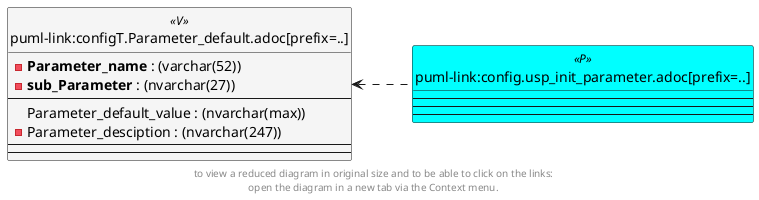 @startuml
left to right direction
'top to bottom direction
hide circle
'avoide "." issues:
set namespaceSeparator none


skinparam class {
  BackgroundColor White
  BackgroundColor<<FN>> Yellow
  BackgroundColor<<FS>> Yellow
  BackgroundColor<<FT>> LightGray
  BackgroundColor<<IF>> Yellow
  BackgroundColor<<IS>> Yellow
  BackgroundColor<<P>> Aqua
  BackgroundColor<<PC>> Aqua
  BackgroundColor<<SN>> Yellow
  BackgroundColor<<SO>> SlateBlue
  BackgroundColor<<TF>> LightGray
  BackgroundColor<<TR>> Tomato
  BackgroundColor<<U>> White
  BackgroundColor<<V>> WhiteSmoke
  BackgroundColor<<X>> Aqua
}


entity "puml-link:config.usp_init_parameter.adoc[prefix=..]" as config.usp_init_parameter << P >> {
  --
  --
  --
}

entity "puml-link:configT.Parameter_default.adoc[prefix=..]" as configT.Parameter_default << V >> {
  - **Parameter_name** : (varchar(52))
  - **sub_Parameter** : (nvarchar(27))
  --
  Parameter_default_value : (nvarchar(max))
  - Parameter_desciption : (nvarchar(247))
  --
  --
}

configT.Parameter_default <.. config.usp_init_parameter

footer
to view a reduced diagram in original size and to be able to click on the links:
open the diagram in a new tab via the Context menu.
end footer

@enduml

